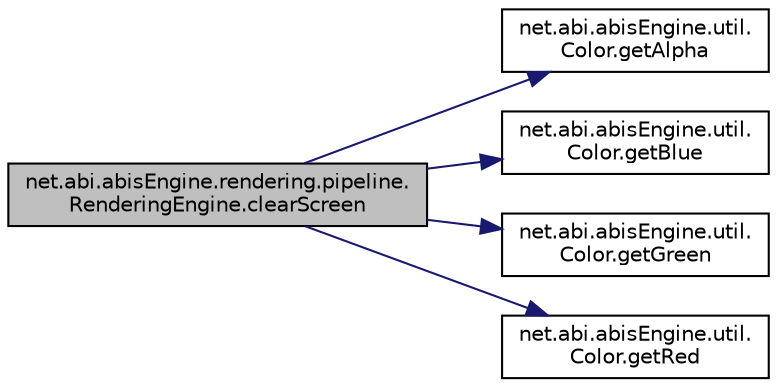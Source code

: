 digraph "net.abi.abisEngine.rendering.pipeline.RenderingEngine.clearScreen"
{
 // LATEX_PDF_SIZE
  edge [fontname="Helvetica",fontsize="10",labelfontname="Helvetica",labelfontsize="10"];
  node [fontname="Helvetica",fontsize="10",shape=record];
  rankdir="LR";
  Node1 [label="net.abi.abisEngine.rendering.pipeline.\lRenderingEngine.clearScreen",height=0.2,width=0.4,color="black", fillcolor="grey75", style="filled", fontcolor="black",tooltip=" "];
  Node1 -> Node2 [color="midnightblue",fontsize="10",style="solid",fontname="Helvetica"];
  Node2 [label="net.abi.abisEngine.util.\lColor.getAlpha",height=0.2,width=0.4,color="black", fillcolor="white", style="filled",URL="$d7/d0a/classnet_1_1abi_1_1abis_engine_1_1util_1_1_color.html#ad35ef3dd539a275efede10eeb7efa98d",tooltip=" "];
  Node1 -> Node3 [color="midnightblue",fontsize="10",style="solid",fontname="Helvetica"];
  Node3 [label="net.abi.abisEngine.util.\lColor.getBlue",height=0.2,width=0.4,color="black", fillcolor="white", style="filled",URL="$d7/d0a/classnet_1_1abi_1_1abis_engine_1_1util_1_1_color.html#a4ed7fa5a4a8af474b661a42b75289e8f",tooltip=" "];
  Node1 -> Node4 [color="midnightblue",fontsize="10",style="solid",fontname="Helvetica"];
  Node4 [label="net.abi.abisEngine.util.\lColor.getGreen",height=0.2,width=0.4,color="black", fillcolor="white", style="filled",URL="$d7/d0a/classnet_1_1abi_1_1abis_engine_1_1util_1_1_color.html#a4a948b7df65423a8fdd43b31490af4d1",tooltip=" "];
  Node1 -> Node5 [color="midnightblue",fontsize="10",style="solid",fontname="Helvetica"];
  Node5 [label="net.abi.abisEngine.util.\lColor.getRed",height=0.2,width=0.4,color="black", fillcolor="white", style="filled",URL="$d7/d0a/classnet_1_1abi_1_1abis_engine_1_1util_1_1_color.html#a64c6c3982b25066856da741ad5e26887",tooltip=" "];
}
